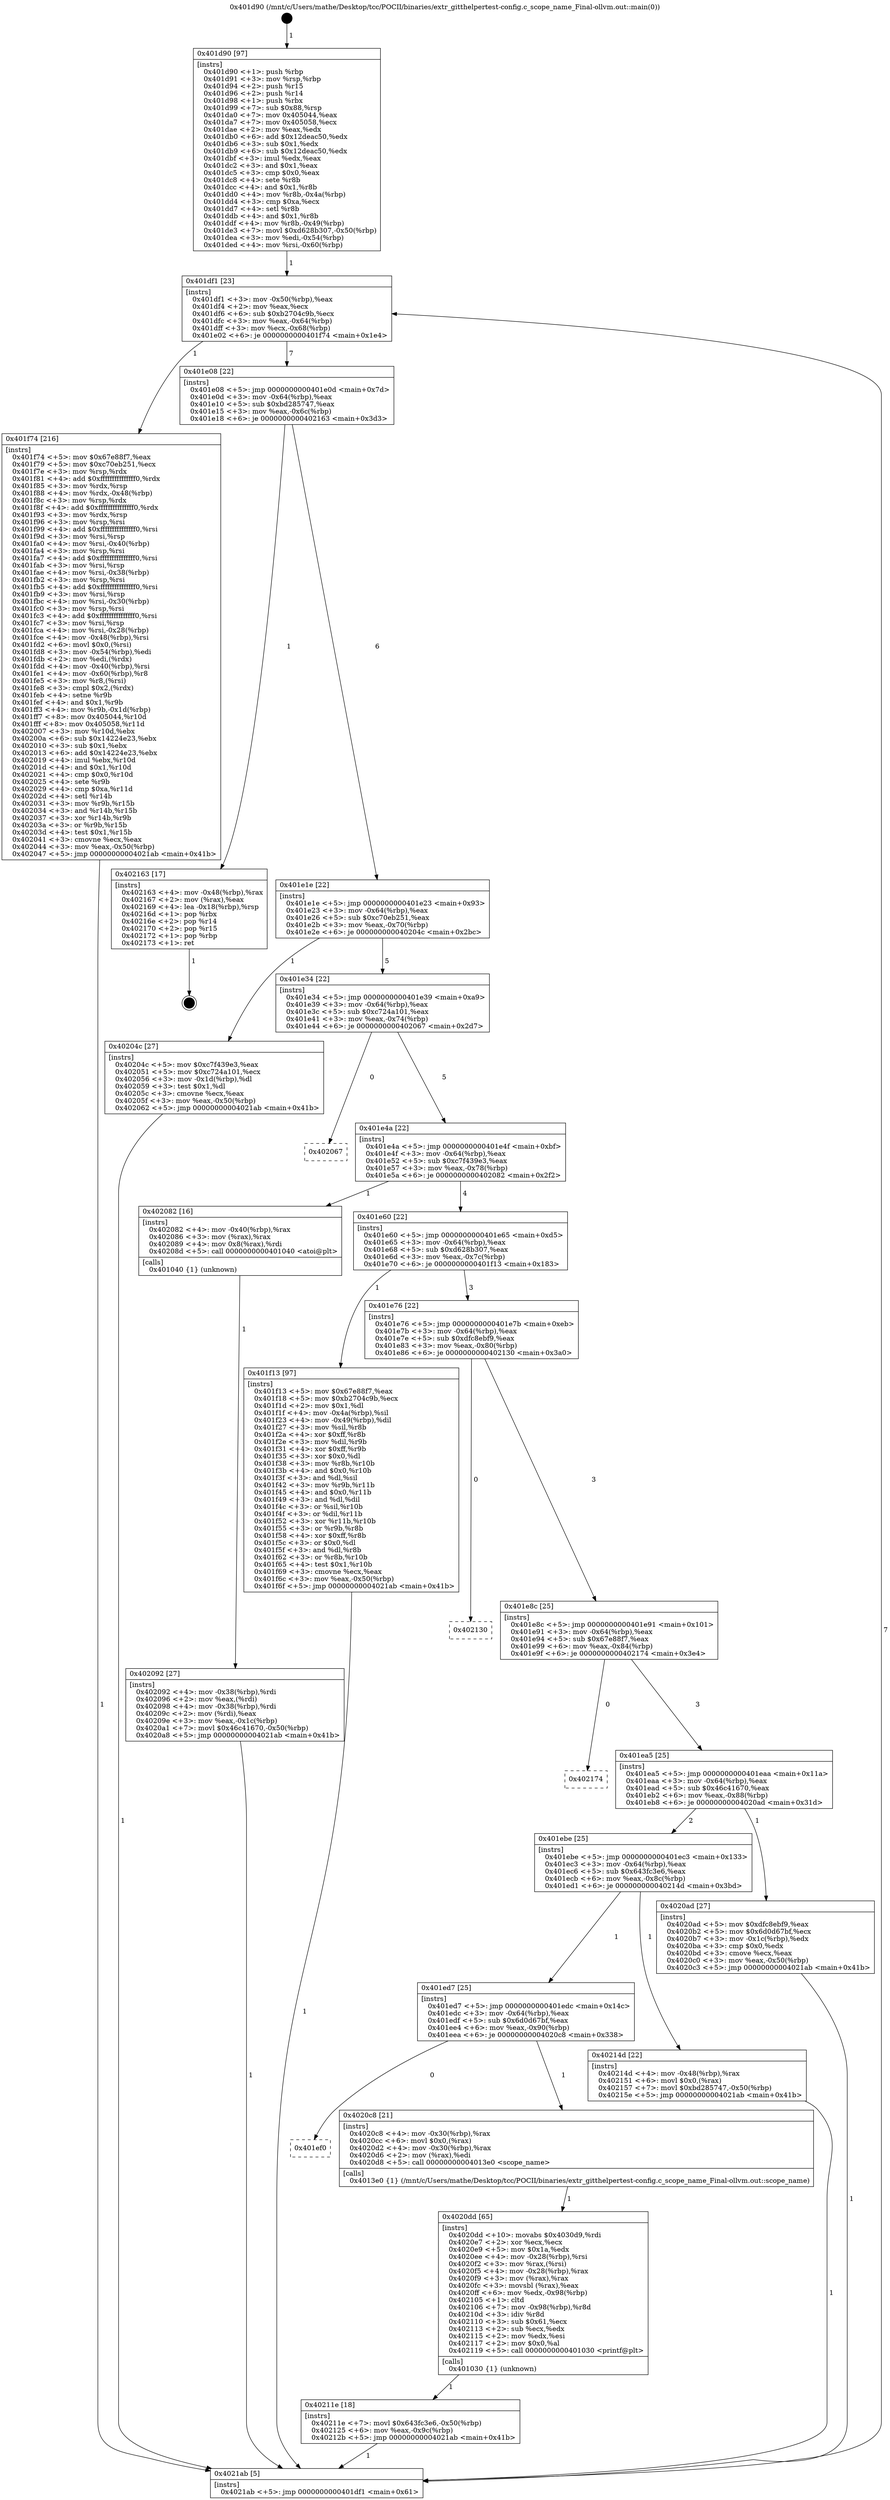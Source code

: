 digraph "0x401d90" {
  label = "0x401d90 (/mnt/c/Users/mathe/Desktop/tcc/POCII/binaries/extr_gitthelpertest-config.c_scope_name_Final-ollvm.out::main(0))"
  labelloc = "t"
  node[shape=record]

  Entry [label="",width=0.3,height=0.3,shape=circle,fillcolor=black,style=filled]
  "0x401df1" [label="{
     0x401df1 [23]\l
     | [instrs]\l
     &nbsp;&nbsp;0x401df1 \<+3\>: mov -0x50(%rbp),%eax\l
     &nbsp;&nbsp;0x401df4 \<+2\>: mov %eax,%ecx\l
     &nbsp;&nbsp;0x401df6 \<+6\>: sub $0xb2704c9b,%ecx\l
     &nbsp;&nbsp;0x401dfc \<+3\>: mov %eax,-0x64(%rbp)\l
     &nbsp;&nbsp;0x401dff \<+3\>: mov %ecx,-0x68(%rbp)\l
     &nbsp;&nbsp;0x401e02 \<+6\>: je 0000000000401f74 \<main+0x1e4\>\l
  }"]
  "0x401f74" [label="{
     0x401f74 [216]\l
     | [instrs]\l
     &nbsp;&nbsp;0x401f74 \<+5\>: mov $0x67e88f7,%eax\l
     &nbsp;&nbsp;0x401f79 \<+5\>: mov $0xc70eb251,%ecx\l
     &nbsp;&nbsp;0x401f7e \<+3\>: mov %rsp,%rdx\l
     &nbsp;&nbsp;0x401f81 \<+4\>: add $0xfffffffffffffff0,%rdx\l
     &nbsp;&nbsp;0x401f85 \<+3\>: mov %rdx,%rsp\l
     &nbsp;&nbsp;0x401f88 \<+4\>: mov %rdx,-0x48(%rbp)\l
     &nbsp;&nbsp;0x401f8c \<+3\>: mov %rsp,%rdx\l
     &nbsp;&nbsp;0x401f8f \<+4\>: add $0xfffffffffffffff0,%rdx\l
     &nbsp;&nbsp;0x401f93 \<+3\>: mov %rdx,%rsp\l
     &nbsp;&nbsp;0x401f96 \<+3\>: mov %rsp,%rsi\l
     &nbsp;&nbsp;0x401f99 \<+4\>: add $0xfffffffffffffff0,%rsi\l
     &nbsp;&nbsp;0x401f9d \<+3\>: mov %rsi,%rsp\l
     &nbsp;&nbsp;0x401fa0 \<+4\>: mov %rsi,-0x40(%rbp)\l
     &nbsp;&nbsp;0x401fa4 \<+3\>: mov %rsp,%rsi\l
     &nbsp;&nbsp;0x401fa7 \<+4\>: add $0xfffffffffffffff0,%rsi\l
     &nbsp;&nbsp;0x401fab \<+3\>: mov %rsi,%rsp\l
     &nbsp;&nbsp;0x401fae \<+4\>: mov %rsi,-0x38(%rbp)\l
     &nbsp;&nbsp;0x401fb2 \<+3\>: mov %rsp,%rsi\l
     &nbsp;&nbsp;0x401fb5 \<+4\>: add $0xfffffffffffffff0,%rsi\l
     &nbsp;&nbsp;0x401fb9 \<+3\>: mov %rsi,%rsp\l
     &nbsp;&nbsp;0x401fbc \<+4\>: mov %rsi,-0x30(%rbp)\l
     &nbsp;&nbsp;0x401fc0 \<+3\>: mov %rsp,%rsi\l
     &nbsp;&nbsp;0x401fc3 \<+4\>: add $0xfffffffffffffff0,%rsi\l
     &nbsp;&nbsp;0x401fc7 \<+3\>: mov %rsi,%rsp\l
     &nbsp;&nbsp;0x401fca \<+4\>: mov %rsi,-0x28(%rbp)\l
     &nbsp;&nbsp;0x401fce \<+4\>: mov -0x48(%rbp),%rsi\l
     &nbsp;&nbsp;0x401fd2 \<+6\>: movl $0x0,(%rsi)\l
     &nbsp;&nbsp;0x401fd8 \<+3\>: mov -0x54(%rbp),%edi\l
     &nbsp;&nbsp;0x401fdb \<+2\>: mov %edi,(%rdx)\l
     &nbsp;&nbsp;0x401fdd \<+4\>: mov -0x40(%rbp),%rsi\l
     &nbsp;&nbsp;0x401fe1 \<+4\>: mov -0x60(%rbp),%r8\l
     &nbsp;&nbsp;0x401fe5 \<+3\>: mov %r8,(%rsi)\l
     &nbsp;&nbsp;0x401fe8 \<+3\>: cmpl $0x2,(%rdx)\l
     &nbsp;&nbsp;0x401feb \<+4\>: setne %r9b\l
     &nbsp;&nbsp;0x401fef \<+4\>: and $0x1,%r9b\l
     &nbsp;&nbsp;0x401ff3 \<+4\>: mov %r9b,-0x1d(%rbp)\l
     &nbsp;&nbsp;0x401ff7 \<+8\>: mov 0x405044,%r10d\l
     &nbsp;&nbsp;0x401fff \<+8\>: mov 0x405058,%r11d\l
     &nbsp;&nbsp;0x402007 \<+3\>: mov %r10d,%ebx\l
     &nbsp;&nbsp;0x40200a \<+6\>: sub $0x14224e23,%ebx\l
     &nbsp;&nbsp;0x402010 \<+3\>: sub $0x1,%ebx\l
     &nbsp;&nbsp;0x402013 \<+6\>: add $0x14224e23,%ebx\l
     &nbsp;&nbsp;0x402019 \<+4\>: imul %ebx,%r10d\l
     &nbsp;&nbsp;0x40201d \<+4\>: and $0x1,%r10d\l
     &nbsp;&nbsp;0x402021 \<+4\>: cmp $0x0,%r10d\l
     &nbsp;&nbsp;0x402025 \<+4\>: sete %r9b\l
     &nbsp;&nbsp;0x402029 \<+4\>: cmp $0xa,%r11d\l
     &nbsp;&nbsp;0x40202d \<+4\>: setl %r14b\l
     &nbsp;&nbsp;0x402031 \<+3\>: mov %r9b,%r15b\l
     &nbsp;&nbsp;0x402034 \<+3\>: and %r14b,%r15b\l
     &nbsp;&nbsp;0x402037 \<+3\>: xor %r14b,%r9b\l
     &nbsp;&nbsp;0x40203a \<+3\>: or %r9b,%r15b\l
     &nbsp;&nbsp;0x40203d \<+4\>: test $0x1,%r15b\l
     &nbsp;&nbsp;0x402041 \<+3\>: cmovne %ecx,%eax\l
     &nbsp;&nbsp;0x402044 \<+3\>: mov %eax,-0x50(%rbp)\l
     &nbsp;&nbsp;0x402047 \<+5\>: jmp 00000000004021ab \<main+0x41b\>\l
  }"]
  "0x401e08" [label="{
     0x401e08 [22]\l
     | [instrs]\l
     &nbsp;&nbsp;0x401e08 \<+5\>: jmp 0000000000401e0d \<main+0x7d\>\l
     &nbsp;&nbsp;0x401e0d \<+3\>: mov -0x64(%rbp),%eax\l
     &nbsp;&nbsp;0x401e10 \<+5\>: sub $0xbd285747,%eax\l
     &nbsp;&nbsp;0x401e15 \<+3\>: mov %eax,-0x6c(%rbp)\l
     &nbsp;&nbsp;0x401e18 \<+6\>: je 0000000000402163 \<main+0x3d3\>\l
  }"]
  Exit [label="",width=0.3,height=0.3,shape=circle,fillcolor=black,style=filled,peripheries=2]
  "0x402163" [label="{
     0x402163 [17]\l
     | [instrs]\l
     &nbsp;&nbsp;0x402163 \<+4\>: mov -0x48(%rbp),%rax\l
     &nbsp;&nbsp;0x402167 \<+2\>: mov (%rax),%eax\l
     &nbsp;&nbsp;0x402169 \<+4\>: lea -0x18(%rbp),%rsp\l
     &nbsp;&nbsp;0x40216d \<+1\>: pop %rbx\l
     &nbsp;&nbsp;0x40216e \<+2\>: pop %r14\l
     &nbsp;&nbsp;0x402170 \<+2\>: pop %r15\l
     &nbsp;&nbsp;0x402172 \<+1\>: pop %rbp\l
     &nbsp;&nbsp;0x402173 \<+1\>: ret\l
  }"]
  "0x401e1e" [label="{
     0x401e1e [22]\l
     | [instrs]\l
     &nbsp;&nbsp;0x401e1e \<+5\>: jmp 0000000000401e23 \<main+0x93\>\l
     &nbsp;&nbsp;0x401e23 \<+3\>: mov -0x64(%rbp),%eax\l
     &nbsp;&nbsp;0x401e26 \<+5\>: sub $0xc70eb251,%eax\l
     &nbsp;&nbsp;0x401e2b \<+3\>: mov %eax,-0x70(%rbp)\l
     &nbsp;&nbsp;0x401e2e \<+6\>: je 000000000040204c \<main+0x2bc\>\l
  }"]
  "0x40211e" [label="{
     0x40211e [18]\l
     | [instrs]\l
     &nbsp;&nbsp;0x40211e \<+7\>: movl $0x643fc3e6,-0x50(%rbp)\l
     &nbsp;&nbsp;0x402125 \<+6\>: mov %eax,-0x9c(%rbp)\l
     &nbsp;&nbsp;0x40212b \<+5\>: jmp 00000000004021ab \<main+0x41b\>\l
  }"]
  "0x40204c" [label="{
     0x40204c [27]\l
     | [instrs]\l
     &nbsp;&nbsp;0x40204c \<+5\>: mov $0xc7f439e3,%eax\l
     &nbsp;&nbsp;0x402051 \<+5\>: mov $0xc724a101,%ecx\l
     &nbsp;&nbsp;0x402056 \<+3\>: mov -0x1d(%rbp),%dl\l
     &nbsp;&nbsp;0x402059 \<+3\>: test $0x1,%dl\l
     &nbsp;&nbsp;0x40205c \<+3\>: cmovne %ecx,%eax\l
     &nbsp;&nbsp;0x40205f \<+3\>: mov %eax,-0x50(%rbp)\l
     &nbsp;&nbsp;0x402062 \<+5\>: jmp 00000000004021ab \<main+0x41b\>\l
  }"]
  "0x401e34" [label="{
     0x401e34 [22]\l
     | [instrs]\l
     &nbsp;&nbsp;0x401e34 \<+5\>: jmp 0000000000401e39 \<main+0xa9\>\l
     &nbsp;&nbsp;0x401e39 \<+3\>: mov -0x64(%rbp),%eax\l
     &nbsp;&nbsp;0x401e3c \<+5\>: sub $0xc724a101,%eax\l
     &nbsp;&nbsp;0x401e41 \<+3\>: mov %eax,-0x74(%rbp)\l
     &nbsp;&nbsp;0x401e44 \<+6\>: je 0000000000402067 \<main+0x2d7\>\l
  }"]
  "0x4020dd" [label="{
     0x4020dd [65]\l
     | [instrs]\l
     &nbsp;&nbsp;0x4020dd \<+10\>: movabs $0x4030d9,%rdi\l
     &nbsp;&nbsp;0x4020e7 \<+2\>: xor %ecx,%ecx\l
     &nbsp;&nbsp;0x4020e9 \<+5\>: mov $0x1a,%edx\l
     &nbsp;&nbsp;0x4020ee \<+4\>: mov -0x28(%rbp),%rsi\l
     &nbsp;&nbsp;0x4020f2 \<+3\>: mov %rax,(%rsi)\l
     &nbsp;&nbsp;0x4020f5 \<+4\>: mov -0x28(%rbp),%rax\l
     &nbsp;&nbsp;0x4020f9 \<+3\>: mov (%rax),%rax\l
     &nbsp;&nbsp;0x4020fc \<+3\>: movsbl (%rax),%eax\l
     &nbsp;&nbsp;0x4020ff \<+6\>: mov %edx,-0x98(%rbp)\l
     &nbsp;&nbsp;0x402105 \<+1\>: cltd\l
     &nbsp;&nbsp;0x402106 \<+7\>: mov -0x98(%rbp),%r8d\l
     &nbsp;&nbsp;0x40210d \<+3\>: idiv %r8d\l
     &nbsp;&nbsp;0x402110 \<+3\>: sub $0x61,%ecx\l
     &nbsp;&nbsp;0x402113 \<+2\>: sub %ecx,%edx\l
     &nbsp;&nbsp;0x402115 \<+2\>: mov %edx,%esi\l
     &nbsp;&nbsp;0x402117 \<+2\>: mov $0x0,%al\l
     &nbsp;&nbsp;0x402119 \<+5\>: call 0000000000401030 \<printf@plt\>\l
     | [calls]\l
     &nbsp;&nbsp;0x401030 \{1\} (unknown)\l
  }"]
  "0x402067" [label="{
     0x402067\l
  }", style=dashed]
  "0x401e4a" [label="{
     0x401e4a [22]\l
     | [instrs]\l
     &nbsp;&nbsp;0x401e4a \<+5\>: jmp 0000000000401e4f \<main+0xbf\>\l
     &nbsp;&nbsp;0x401e4f \<+3\>: mov -0x64(%rbp),%eax\l
     &nbsp;&nbsp;0x401e52 \<+5\>: sub $0xc7f439e3,%eax\l
     &nbsp;&nbsp;0x401e57 \<+3\>: mov %eax,-0x78(%rbp)\l
     &nbsp;&nbsp;0x401e5a \<+6\>: je 0000000000402082 \<main+0x2f2\>\l
  }"]
  "0x401ef0" [label="{
     0x401ef0\l
  }", style=dashed]
  "0x402082" [label="{
     0x402082 [16]\l
     | [instrs]\l
     &nbsp;&nbsp;0x402082 \<+4\>: mov -0x40(%rbp),%rax\l
     &nbsp;&nbsp;0x402086 \<+3\>: mov (%rax),%rax\l
     &nbsp;&nbsp;0x402089 \<+4\>: mov 0x8(%rax),%rdi\l
     &nbsp;&nbsp;0x40208d \<+5\>: call 0000000000401040 \<atoi@plt\>\l
     | [calls]\l
     &nbsp;&nbsp;0x401040 \{1\} (unknown)\l
  }"]
  "0x401e60" [label="{
     0x401e60 [22]\l
     | [instrs]\l
     &nbsp;&nbsp;0x401e60 \<+5\>: jmp 0000000000401e65 \<main+0xd5\>\l
     &nbsp;&nbsp;0x401e65 \<+3\>: mov -0x64(%rbp),%eax\l
     &nbsp;&nbsp;0x401e68 \<+5\>: sub $0xd628b307,%eax\l
     &nbsp;&nbsp;0x401e6d \<+3\>: mov %eax,-0x7c(%rbp)\l
     &nbsp;&nbsp;0x401e70 \<+6\>: je 0000000000401f13 \<main+0x183\>\l
  }"]
  "0x4020c8" [label="{
     0x4020c8 [21]\l
     | [instrs]\l
     &nbsp;&nbsp;0x4020c8 \<+4\>: mov -0x30(%rbp),%rax\l
     &nbsp;&nbsp;0x4020cc \<+6\>: movl $0x0,(%rax)\l
     &nbsp;&nbsp;0x4020d2 \<+4\>: mov -0x30(%rbp),%rax\l
     &nbsp;&nbsp;0x4020d6 \<+2\>: mov (%rax),%edi\l
     &nbsp;&nbsp;0x4020d8 \<+5\>: call 00000000004013e0 \<scope_name\>\l
     | [calls]\l
     &nbsp;&nbsp;0x4013e0 \{1\} (/mnt/c/Users/mathe/Desktop/tcc/POCII/binaries/extr_gitthelpertest-config.c_scope_name_Final-ollvm.out::scope_name)\l
  }"]
  "0x401f13" [label="{
     0x401f13 [97]\l
     | [instrs]\l
     &nbsp;&nbsp;0x401f13 \<+5\>: mov $0x67e88f7,%eax\l
     &nbsp;&nbsp;0x401f18 \<+5\>: mov $0xb2704c9b,%ecx\l
     &nbsp;&nbsp;0x401f1d \<+2\>: mov $0x1,%dl\l
     &nbsp;&nbsp;0x401f1f \<+4\>: mov -0x4a(%rbp),%sil\l
     &nbsp;&nbsp;0x401f23 \<+4\>: mov -0x49(%rbp),%dil\l
     &nbsp;&nbsp;0x401f27 \<+3\>: mov %sil,%r8b\l
     &nbsp;&nbsp;0x401f2a \<+4\>: xor $0xff,%r8b\l
     &nbsp;&nbsp;0x401f2e \<+3\>: mov %dil,%r9b\l
     &nbsp;&nbsp;0x401f31 \<+4\>: xor $0xff,%r9b\l
     &nbsp;&nbsp;0x401f35 \<+3\>: xor $0x0,%dl\l
     &nbsp;&nbsp;0x401f38 \<+3\>: mov %r8b,%r10b\l
     &nbsp;&nbsp;0x401f3b \<+4\>: and $0x0,%r10b\l
     &nbsp;&nbsp;0x401f3f \<+3\>: and %dl,%sil\l
     &nbsp;&nbsp;0x401f42 \<+3\>: mov %r9b,%r11b\l
     &nbsp;&nbsp;0x401f45 \<+4\>: and $0x0,%r11b\l
     &nbsp;&nbsp;0x401f49 \<+3\>: and %dl,%dil\l
     &nbsp;&nbsp;0x401f4c \<+3\>: or %sil,%r10b\l
     &nbsp;&nbsp;0x401f4f \<+3\>: or %dil,%r11b\l
     &nbsp;&nbsp;0x401f52 \<+3\>: xor %r11b,%r10b\l
     &nbsp;&nbsp;0x401f55 \<+3\>: or %r9b,%r8b\l
     &nbsp;&nbsp;0x401f58 \<+4\>: xor $0xff,%r8b\l
     &nbsp;&nbsp;0x401f5c \<+3\>: or $0x0,%dl\l
     &nbsp;&nbsp;0x401f5f \<+3\>: and %dl,%r8b\l
     &nbsp;&nbsp;0x401f62 \<+3\>: or %r8b,%r10b\l
     &nbsp;&nbsp;0x401f65 \<+4\>: test $0x1,%r10b\l
     &nbsp;&nbsp;0x401f69 \<+3\>: cmovne %ecx,%eax\l
     &nbsp;&nbsp;0x401f6c \<+3\>: mov %eax,-0x50(%rbp)\l
     &nbsp;&nbsp;0x401f6f \<+5\>: jmp 00000000004021ab \<main+0x41b\>\l
  }"]
  "0x401e76" [label="{
     0x401e76 [22]\l
     | [instrs]\l
     &nbsp;&nbsp;0x401e76 \<+5\>: jmp 0000000000401e7b \<main+0xeb\>\l
     &nbsp;&nbsp;0x401e7b \<+3\>: mov -0x64(%rbp),%eax\l
     &nbsp;&nbsp;0x401e7e \<+5\>: sub $0xdfc8ebf9,%eax\l
     &nbsp;&nbsp;0x401e83 \<+3\>: mov %eax,-0x80(%rbp)\l
     &nbsp;&nbsp;0x401e86 \<+6\>: je 0000000000402130 \<main+0x3a0\>\l
  }"]
  "0x4021ab" [label="{
     0x4021ab [5]\l
     | [instrs]\l
     &nbsp;&nbsp;0x4021ab \<+5\>: jmp 0000000000401df1 \<main+0x61\>\l
  }"]
  "0x401d90" [label="{
     0x401d90 [97]\l
     | [instrs]\l
     &nbsp;&nbsp;0x401d90 \<+1\>: push %rbp\l
     &nbsp;&nbsp;0x401d91 \<+3\>: mov %rsp,%rbp\l
     &nbsp;&nbsp;0x401d94 \<+2\>: push %r15\l
     &nbsp;&nbsp;0x401d96 \<+2\>: push %r14\l
     &nbsp;&nbsp;0x401d98 \<+1\>: push %rbx\l
     &nbsp;&nbsp;0x401d99 \<+7\>: sub $0x88,%rsp\l
     &nbsp;&nbsp;0x401da0 \<+7\>: mov 0x405044,%eax\l
     &nbsp;&nbsp;0x401da7 \<+7\>: mov 0x405058,%ecx\l
     &nbsp;&nbsp;0x401dae \<+2\>: mov %eax,%edx\l
     &nbsp;&nbsp;0x401db0 \<+6\>: add $0x12deac50,%edx\l
     &nbsp;&nbsp;0x401db6 \<+3\>: sub $0x1,%edx\l
     &nbsp;&nbsp;0x401db9 \<+6\>: sub $0x12deac50,%edx\l
     &nbsp;&nbsp;0x401dbf \<+3\>: imul %edx,%eax\l
     &nbsp;&nbsp;0x401dc2 \<+3\>: and $0x1,%eax\l
     &nbsp;&nbsp;0x401dc5 \<+3\>: cmp $0x0,%eax\l
     &nbsp;&nbsp;0x401dc8 \<+4\>: sete %r8b\l
     &nbsp;&nbsp;0x401dcc \<+4\>: and $0x1,%r8b\l
     &nbsp;&nbsp;0x401dd0 \<+4\>: mov %r8b,-0x4a(%rbp)\l
     &nbsp;&nbsp;0x401dd4 \<+3\>: cmp $0xa,%ecx\l
     &nbsp;&nbsp;0x401dd7 \<+4\>: setl %r8b\l
     &nbsp;&nbsp;0x401ddb \<+4\>: and $0x1,%r8b\l
     &nbsp;&nbsp;0x401ddf \<+4\>: mov %r8b,-0x49(%rbp)\l
     &nbsp;&nbsp;0x401de3 \<+7\>: movl $0xd628b307,-0x50(%rbp)\l
     &nbsp;&nbsp;0x401dea \<+3\>: mov %edi,-0x54(%rbp)\l
     &nbsp;&nbsp;0x401ded \<+4\>: mov %rsi,-0x60(%rbp)\l
  }"]
  "0x402092" [label="{
     0x402092 [27]\l
     | [instrs]\l
     &nbsp;&nbsp;0x402092 \<+4\>: mov -0x38(%rbp),%rdi\l
     &nbsp;&nbsp;0x402096 \<+2\>: mov %eax,(%rdi)\l
     &nbsp;&nbsp;0x402098 \<+4\>: mov -0x38(%rbp),%rdi\l
     &nbsp;&nbsp;0x40209c \<+2\>: mov (%rdi),%eax\l
     &nbsp;&nbsp;0x40209e \<+3\>: mov %eax,-0x1c(%rbp)\l
     &nbsp;&nbsp;0x4020a1 \<+7\>: movl $0x46c41670,-0x50(%rbp)\l
     &nbsp;&nbsp;0x4020a8 \<+5\>: jmp 00000000004021ab \<main+0x41b\>\l
  }"]
  "0x401ed7" [label="{
     0x401ed7 [25]\l
     | [instrs]\l
     &nbsp;&nbsp;0x401ed7 \<+5\>: jmp 0000000000401edc \<main+0x14c\>\l
     &nbsp;&nbsp;0x401edc \<+3\>: mov -0x64(%rbp),%eax\l
     &nbsp;&nbsp;0x401edf \<+5\>: sub $0x6d0d67bf,%eax\l
     &nbsp;&nbsp;0x401ee4 \<+6\>: mov %eax,-0x90(%rbp)\l
     &nbsp;&nbsp;0x401eea \<+6\>: je 00000000004020c8 \<main+0x338\>\l
  }"]
  "0x402130" [label="{
     0x402130\l
  }", style=dashed]
  "0x401e8c" [label="{
     0x401e8c [25]\l
     | [instrs]\l
     &nbsp;&nbsp;0x401e8c \<+5\>: jmp 0000000000401e91 \<main+0x101\>\l
     &nbsp;&nbsp;0x401e91 \<+3\>: mov -0x64(%rbp),%eax\l
     &nbsp;&nbsp;0x401e94 \<+5\>: sub $0x67e88f7,%eax\l
     &nbsp;&nbsp;0x401e99 \<+6\>: mov %eax,-0x84(%rbp)\l
     &nbsp;&nbsp;0x401e9f \<+6\>: je 0000000000402174 \<main+0x3e4\>\l
  }"]
  "0x40214d" [label="{
     0x40214d [22]\l
     | [instrs]\l
     &nbsp;&nbsp;0x40214d \<+4\>: mov -0x48(%rbp),%rax\l
     &nbsp;&nbsp;0x402151 \<+6\>: movl $0x0,(%rax)\l
     &nbsp;&nbsp;0x402157 \<+7\>: movl $0xbd285747,-0x50(%rbp)\l
     &nbsp;&nbsp;0x40215e \<+5\>: jmp 00000000004021ab \<main+0x41b\>\l
  }"]
  "0x402174" [label="{
     0x402174\l
  }", style=dashed]
  "0x401ea5" [label="{
     0x401ea5 [25]\l
     | [instrs]\l
     &nbsp;&nbsp;0x401ea5 \<+5\>: jmp 0000000000401eaa \<main+0x11a\>\l
     &nbsp;&nbsp;0x401eaa \<+3\>: mov -0x64(%rbp),%eax\l
     &nbsp;&nbsp;0x401ead \<+5\>: sub $0x46c41670,%eax\l
     &nbsp;&nbsp;0x401eb2 \<+6\>: mov %eax,-0x88(%rbp)\l
     &nbsp;&nbsp;0x401eb8 \<+6\>: je 00000000004020ad \<main+0x31d\>\l
  }"]
  "0x401ebe" [label="{
     0x401ebe [25]\l
     | [instrs]\l
     &nbsp;&nbsp;0x401ebe \<+5\>: jmp 0000000000401ec3 \<main+0x133\>\l
     &nbsp;&nbsp;0x401ec3 \<+3\>: mov -0x64(%rbp),%eax\l
     &nbsp;&nbsp;0x401ec6 \<+5\>: sub $0x643fc3e6,%eax\l
     &nbsp;&nbsp;0x401ecb \<+6\>: mov %eax,-0x8c(%rbp)\l
     &nbsp;&nbsp;0x401ed1 \<+6\>: je 000000000040214d \<main+0x3bd\>\l
  }"]
  "0x4020ad" [label="{
     0x4020ad [27]\l
     | [instrs]\l
     &nbsp;&nbsp;0x4020ad \<+5\>: mov $0xdfc8ebf9,%eax\l
     &nbsp;&nbsp;0x4020b2 \<+5\>: mov $0x6d0d67bf,%ecx\l
     &nbsp;&nbsp;0x4020b7 \<+3\>: mov -0x1c(%rbp),%edx\l
     &nbsp;&nbsp;0x4020ba \<+3\>: cmp $0x0,%edx\l
     &nbsp;&nbsp;0x4020bd \<+3\>: cmove %ecx,%eax\l
     &nbsp;&nbsp;0x4020c0 \<+3\>: mov %eax,-0x50(%rbp)\l
     &nbsp;&nbsp;0x4020c3 \<+5\>: jmp 00000000004021ab \<main+0x41b\>\l
  }"]
  Entry -> "0x401d90" [label=" 1"]
  "0x401df1" -> "0x401f74" [label=" 1"]
  "0x401df1" -> "0x401e08" [label=" 7"]
  "0x402163" -> Exit [label=" 1"]
  "0x401e08" -> "0x402163" [label=" 1"]
  "0x401e08" -> "0x401e1e" [label=" 6"]
  "0x40214d" -> "0x4021ab" [label=" 1"]
  "0x401e1e" -> "0x40204c" [label=" 1"]
  "0x401e1e" -> "0x401e34" [label=" 5"]
  "0x40211e" -> "0x4021ab" [label=" 1"]
  "0x401e34" -> "0x402067" [label=" 0"]
  "0x401e34" -> "0x401e4a" [label=" 5"]
  "0x4020dd" -> "0x40211e" [label=" 1"]
  "0x401e4a" -> "0x402082" [label=" 1"]
  "0x401e4a" -> "0x401e60" [label=" 4"]
  "0x4020c8" -> "0x4020dd" [label=" 1"]
  "0x401e60" -> "0x401f13" [label=" 1"]
  "0x401e60" -> "0x401e76" [label=" 3"]
  "0x401f13" -> "0x4021ab" [label=" 1"]
  "0x401d90" -> "0x401df1" [label=" 1"]
  "0x4021ab" -> "0x401df1" [label=" 7"]
  "0x401f74" -> "0x4021ab" [label=" 1"]
  "0x40204c" -> "0x4021ab" [label=" 1"]
  "0x402082" -> "0x402092" [label=" 1"]
  "0x402092" -> "0x4021ab" [label=" 1"]
  "0x401ed7" -> "0x401ef0" [label=" 0"]
  "0x401e76" -> "0x402130" [label=" 0"]
  "0x401e76" -> "0x401e8c" [label=" 3"]
  "0x401ed7" -> "0x4020c8" [label=" 1"]
  "0x401e8c" -> "0x402174" [label=" 0"]
  "0x401e8c" -> "0x401ea5" [label=" 3"]
  "0x401ebe" -> "0x401ed7" [label=" 1"]
  "0x401ea5" -> "0x4020ad" [label=" 1"]
  "0x401ea5" -> "0x401ebe" [label=" 2"]
  "0x4020ad" -> "0x4021ab" [label=" 1"]
  "0x401ebe" -> "0x40214d" [label=" 1"]
}
